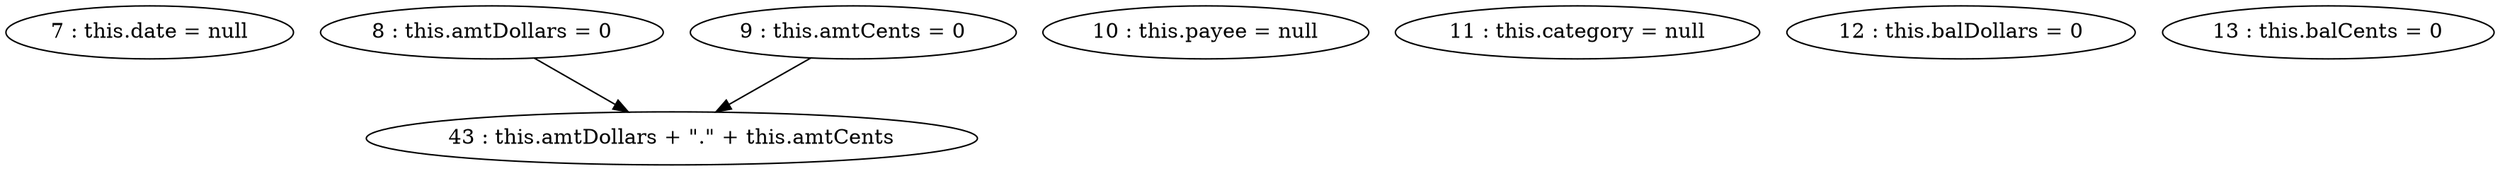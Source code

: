 digraph G {
"7 : this.date = null"
"8 : this.amtDollars = 0"
"8 : this.amtDollars = 0" -> "43 : this.amtDollars + \".\" + this.amtCents"
"9 : this.amtCents = 0"
"9 : this.amtCents = 0" -> "43 : this.amtDollars + \".\" + this.amtCents"
"10 : this.payee = null"
"11 : this.category = null"
"12 : this.balDollars = 0"
"13 : this.balCents = 0"
"43 : this.amtDollars + \".\" + this.amtCents"
}